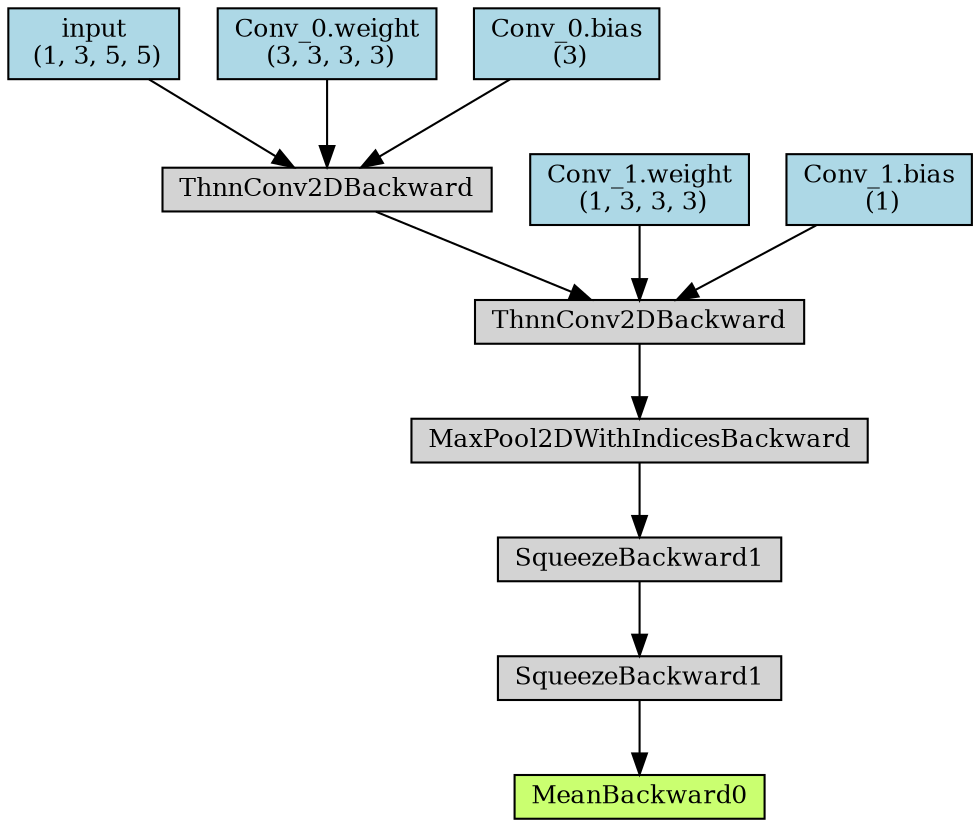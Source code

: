 digraph {
	graph [size="12,12"]
	node [align=left fontsize=12 height=0.2 ranksep=0.1 shape=box style=filled]
	2881242082664 [label=MeanBackward0 fillcolor=darkolivegreen1]
	2881234867704 -> 2881242082664
	2881234867704 [label=SqueezeBackward1]
	2881285423568 -> 2881234867704
	2881285423568 [label=SqueezeBackward1]
	2881285426984 -> 2881285423568
	2881285426984 [label=MaxPool2DWithIndicesBackward]
	2881285493144 -> 2881285426984
	2881285493144 [label=ThnnConv2DBackward]
	2881285495272 -> 2881285493144
	2881285495272 [label=ThnnConv2DBackward]
	2881285573096 -> 2881285495272
	2881285573096 [label="input
 (1, 3, 5, 5)" fillcolor=lightblue]
	2881285573152 -> 2881285495272
	2881285573152 [label="Conv_0.weight
 (3, 3, 3, 3)" fillcolor=lightblue]
	2881285573208 -> 2881285495272
	2881285573208 [label="Conv_0.bias
 (3)" fillcolor=lightblue]
	2881285495160 -> 2881285493144
	2881285495160 [label="Conv_1.weight
 (1, 3, 3, 3)" fillcolor=lightblue]
	2881285572200 -> 2881285493144
	2881285572200 [label="Conv_1.bias
 (1)" fillcolor=lightblue]
}
